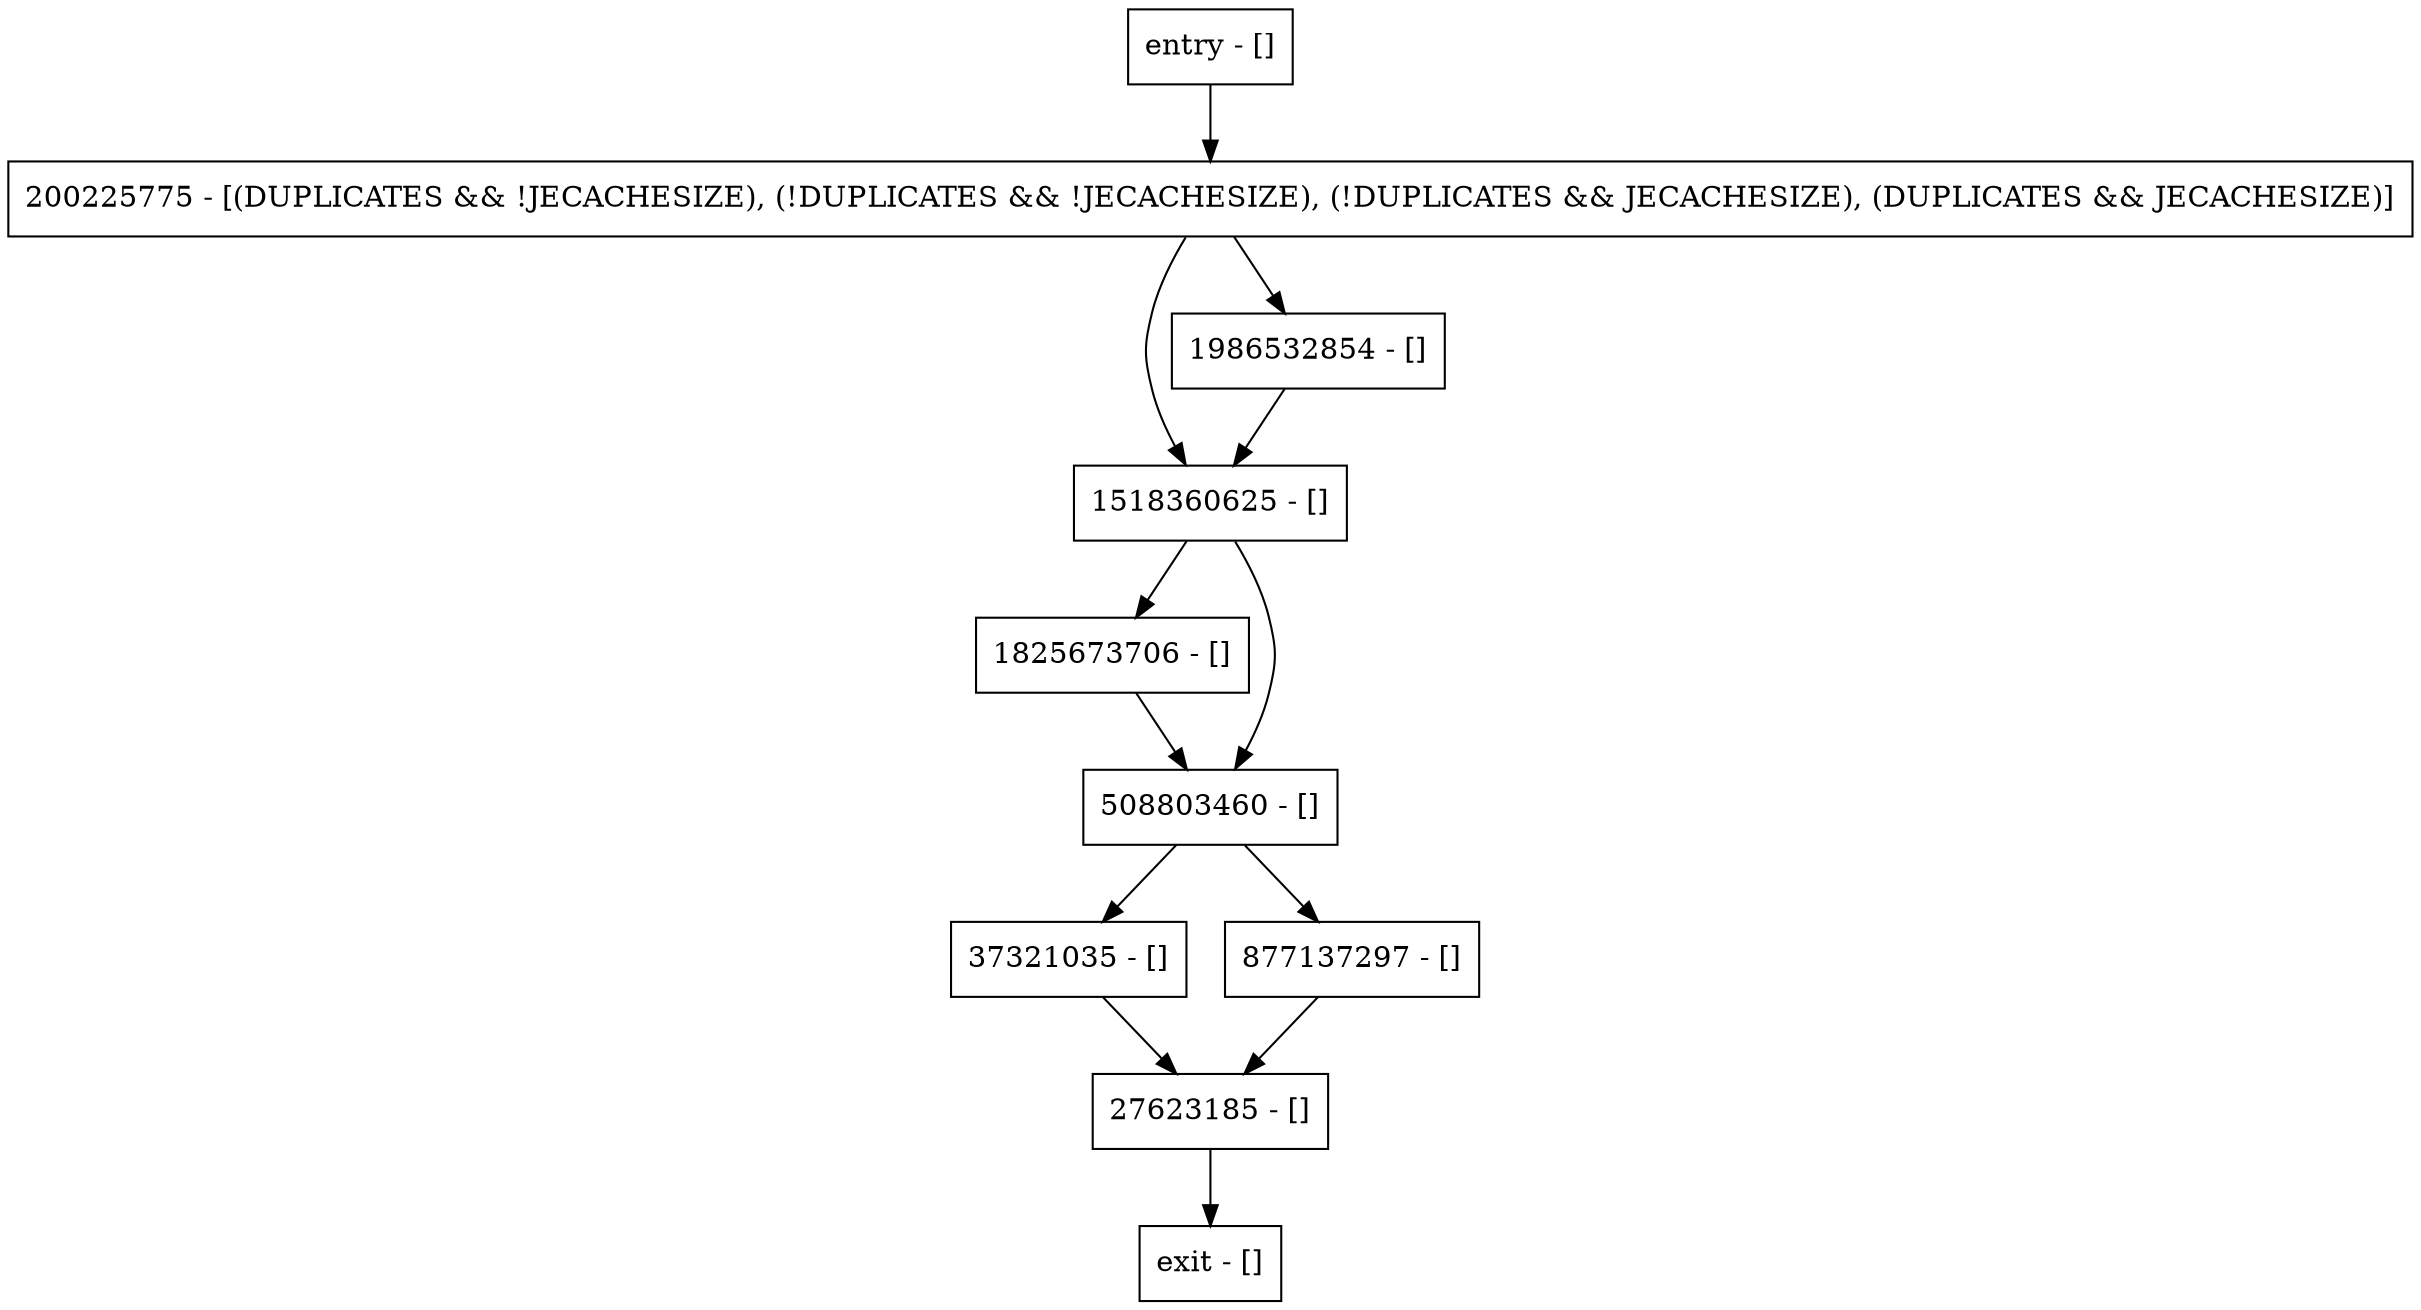digraph resetKeyComparator {
node [shape=record];
entry [label="entry - []"];
exit [label="exit - []"];
1518360625 [label="1518360625 - []"];
27623185 [label="27623185 - []"];
1825673706 [label="1825673706 - []"];
37321035 [label="37321035 - []"];
877137297 [label="877137297 - []"];
508803460 [label="508803460 - []"];
1986532854 [label="1986532854 - []"];
200225775 [label="200225775 - [(DUPLICATES && !JECACHESIZE), (!DUPLICATES && !JECACHESIZE), (!DUPLICATES && JECACHESIZE), (DUPLICATES && JECACHESIZE)]"];
entry;
exit;
entry -> 200225775;
1518360625 -> 1825673706;
1518360625 -> 508803460;
27623185 -> exit;
1825673706 -> 508803460;
37321035 -> 27623185;
877137297 -> 27623185;
508803460 -> 37321035;
508803460 -> 877137297;
1986532854 -> 1518360625;
200225775 -> 1518360625;
200225775 -> 1986532854;
}
